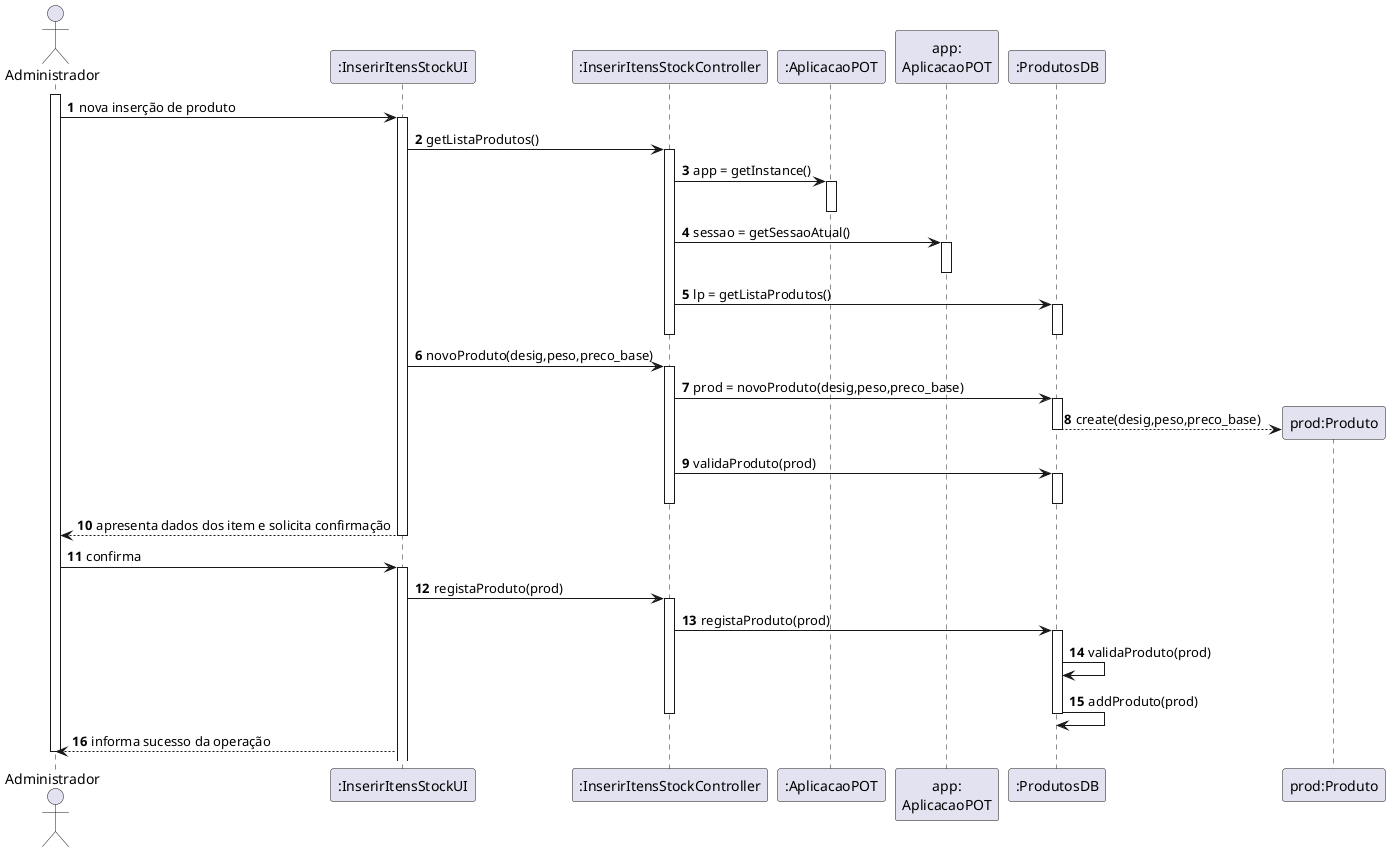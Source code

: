 @startuml
autonumber

actor "Administrador" as ADM
participant ":InserirItensStockUI" as UI
participant ":InserirItensStockController" as CTL
participant ":AplicacaoPOT" as _APP
participant "app:\nAplicacaoPOT" as APP
participant ":ProdutosDB" as PDB
participant "prod:Produto" as PROD

activate ADM
ADM -> UI : nova inserção de produto
activate UI
UI -> CTL : getListaProdutos()
activate CTL
CTL -> _APP : app = getInstance()
activate _APP
deactivate _APP
CTL -> APP : sessao = getSessaoAtual()
activate APP
deactivate APP

CTL -> PDB : lp = getListaProdutos()
activate PDB
deactivate PDB

deactivate CTL

UI -> CTL : novoProduto(desig,peso,preco_base)
activate CTL

CTL -> PDB: prod = novoProduto(desig,peso,preco_base)
activate PDB

PDB --> PROD ** : create(desig,peso,preco_base)

deactivate PDB

CTL -> PDB : validaProduto(prod)
activate PDB
deactivate PDB

deactivate CTL

UI --> ADM : apresenta dados dos item e solicita confirmação
deactivate UI
ADM -> UI : confirma
activate UI
UI -> CTL : registaProduto(prod)

activate CTL
CTL -> PDB :registaProduto(prod)

activate PDB
PDB -> PDB : validaProduto(prod)

PDB -> PDB : addProduto(prod)
deactivate PDB
deactivate CTL
UI --> ADM: informa sucesso da operação

deactivate ADM
@enduml
